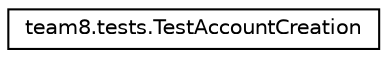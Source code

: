 digraph "Graphical Class Hierarchy"
{
  edge [fontname="Helvetica",fontsize="10",labelfontname="Helvetica",labelfontsize="10"];
  node [fontname="Helvetica",fontsize="10",shape=record];
  rankdir="LR";
  Node0 [label="team8.tests.TestAccountCreation",height=0.2,width=0.4,color="black", fillcolor="white", style="filled",URL="$classteam8_1_1tests_1_1TestAccountCreation.html"];
}
